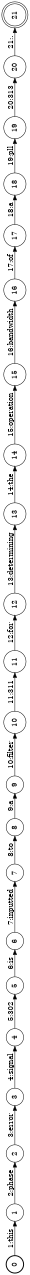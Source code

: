 digraph FST {
rankdir = LR;
size = "8.5,11";
label = "";
center = 1;
orientation = Landscape;
ranksep = "0.4";
nodesep = "0.25";
0 [label = "0", shape = circle, style = bold, fontsize = 14]
	0 -> 1 [label = "1:this", fontsize = 14];
1 [label = "1", shape = circle, style = solid, fontsize = 14]
	1 -> 2 [label = "2:phase", fontsize = 14];
2 [label = "2", shape = circle, style = solid, fontsize = 14]
	2 -> 3 [label = "3:error", fontsize = 14];
3 [label = "3", shape = circle, style = solid, fontsize = 14]
	3 -> 4 [label = "4:signal", fontsize = 14];
4 [label = "4", shape = circle, style = solid, fontsize = 14]
	4 -> 5 [label = "5:302", fontsize = 14];
5 [label = "5", shape = circle, style = solid, fontsize = 14]
	5 -> 6 [label = "6:is", fontsize = 14];
6 [label = "6", shape = circle, style = solid, fontsize = 14]
	6 -> 7 [label = "7:inputted", fontsize = 14];
7 [label = "7", shape = circle, style = solid, fontsize = 14]
	7 -> 8 [label = "8:to", fontsize = 14];
8 [label = "8", shape = circle, style = solid, fontsize = 14]
	8 -> 9 [label = "9:a", fontsize = 14];
9 [label = "9", shape = circle, style = solid, fontsize = 14]
	9 -> 10 [label = "10:filter", fontsize = 14];
10 [label = "10", shape = circle, style = solid, fontsize = 14]
	10 -> 11 [label = "11:311", fontsize = 14];
11 [label = "11", shape = circle, style = solid, fontsize = 14]
	11 -> 12 [label = "12:for", fontsize = 14];
12 [label = "12", shape = circle, style = solid, fontsize = 14]
	12 -> 13 [label = "13:determining", fontsize = 14];
13 [label = "13", shape = circle, style = solid, fontsize = 14]
	13 -> 14 [label = "14:the", fontsize = 14];
14 [label = "14", shape = circle, style = solid, fontsize = 14]
	14 -> 15 [label = "15:operation", fontsize = 14];
15 [label = "15", shape = circle, style = solid, fontsize = 14]
	15 -> 16 [label = "16:bandwidth", fontsize = 14];
16 [label = "16", shape = circle, style = solid, fontsize = 14]
	16 -> 17 [label = "17:of", fontsize = 14];
17 [label = "17", shape = circle, style = solid, fontsize = 14]
	17 -> 18 [label = "18:a", fontsize = 14];
18 [label = "18", shape = circle, style = solid, fontsize = 14]
	18 -> 19 [label = "19:pll", fontsize = 14];
19 [label = "19", shape = circle, style = solid, fontsize = 14]
	19 -> 20 [label = "20:313", fontsize = 14];
20 [label = "20", shape = circle, style = solid, fontsize = 14]
	20 -> 21 [label = "21:.", fontsize = 14];
21 [label = "21", shape = doublecircle, style = solid, fontsize = 14]
}
